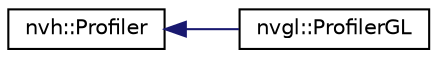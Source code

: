 digraph "Graphical Class Hierarchy"
{
 // LATEX_PDF_SIZE
  edge [fontname="Helvetica",fontsize="10",labelfontname="Helvetica",labelfontsize="10"];
  node [fontname="Helvetica",fontsize="10",shape=record];
  rankdir="LR";
  Node0 [label="nvh::Profiler",height=0.2,width=0.4,color="black", fillcolor="white", style="filled",URL="$classnvh_1_1_profiler.html",tooltip=" "];
  Node0 -> Node1 [dir="back",color="midnightblue",fontsize="10",style="solid",fontname="Helvetica"];
  Node1 [label="nvgl::ProfilerGL",height=0.2,width=0.4,color="black", fillcolor="white", style="filled",URL="$classnvgl_1_1_profiler_g_l.html",tooltip=" "];
}
